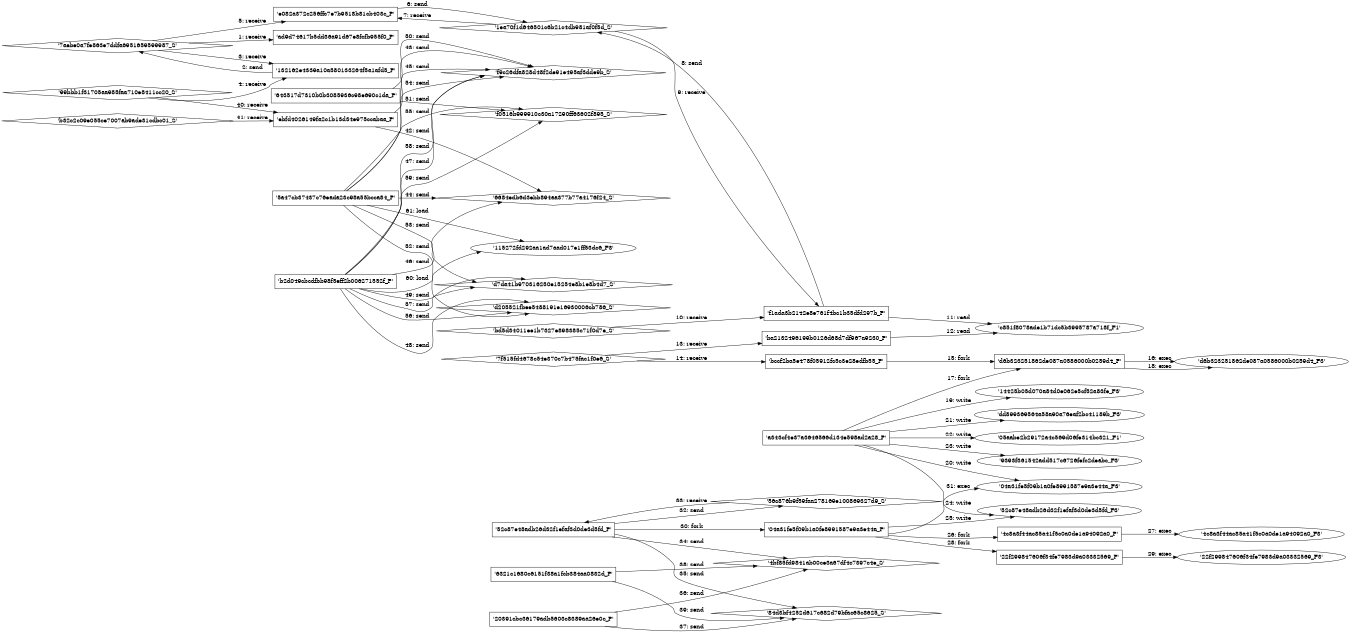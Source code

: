 digraph "D:\Learning\Paper\apt\基于CTI的攻击预警\Dataset\攻击图\ASGfromALLCTI\Threat Spotlight Spin to Win...Malware.dot" {
rankdir="LR"
size="9"
fixedsize="false"
splines="true"
nodesep=0.3
ranksep=0
fontsize=10
overlap="scalexy"
engine= "neato"
	"'ad9d74617b5dd36a91d67e8fcfb955f0_P'" [node_type=Process shape=box]
	"'7aebe0a7fe863e7ddfa6951659599987_S'" [node_type=Socket shape=diamond]
	"'7aebe0a7fe863e7ddfa6951659599987_S'" -> "'ad9d74617b5dd36a91d67e8fcfb955f0_P'" [label="1: receive"]
	"'7aebe0a7fe863e7ddfa6951659599987_S'" [node_type=Socket shape=diamond]
	"'132162e4339a10a580133264f5a1afd5_P'" [node_type=Process shape=box]
	"'132162e4339a10a580133264f5a1afd5_P'" -> "'7aebe0a7fe863e7ddfa6951659599987_S'" [label="2: send"]
	"'7aebe0a7fe863e7ddfa6951659599987_S'" -> "'132162e4339a10a580133264f5a1afd5_P'" [label="3: receive"]
	"'132162e4339a10a580133264f5a1afd5_P'" [node_type=Process shape=box]
	"'99bbb1f31705aa985faa710e8411cc20_S'" [node_type=Socket shape=diamond]
	"'99bbb1f31705aa985faa710e8411cc20_S'" -> "'132162e4339a10a580133264f5a1afd5_P'" [label="4: receive"]
	"'e082a372c256ffc7e7b9518b81cb403c_P'" [node_type=Process shape=box]
	"'7aebe0a7fe863e7ddfa6951659599987_S'" [node_type=Socket shape=diamond]
	"'7aebe0a7fe863e7ddfa6951659599987_S'" -> "'e082a372c256ffc7e7b9518b81cb403c_P'" [label="5: receive"]
	"'1ea70f1d646501c6b21c4db981af0f5d_S'" [node_type=Socket shape=diamond]
	"'e082a372c256ffc7e7b9518b81cb403c_P'" [node_type=Process shape=box]
	"'e082a372c256ffc7e7b9518b81cb403c_P'" -> "'1ea70f1d646501c6b21c4db981af0f5d_S'" [label="6: send"]
	"'1ea70f1d646501c6b21c4db981af0f5d_S'" -> "'e082a372c256ffc7e7b9518b81cb403c_P'" [label="7: receive"]
	"'1ea70f1d646501c6b21c4db981af0f5d_S'" [node_type=Socket shape=diamond]
	"'f1ada3b2142e8e761f4bc1b35dfd297b_P'" [node_type=Process shape=box]
	"'f1ada3b2142e8e761f4bc1b35dfd297b_P'" -> "'1ea70f1d646501c6b21c4db981af0f5d_S'" [label="8: send"]
	"'1ea70f1d646501c6b21c4db981af0f5d_S'" -> "'f1ada3b2142e8e761f4bc1b35dfd297b_P'" [label="9: receive"]
	"'f1ada3b2142e8e761f4bc1b35dfd297b_P'" [node_type=Process shape=box]
	"'bd5d34011ee1b7327e898385c71f0d7e_S'" [node_type=Socket shape=diamond]
	"'bd5d34011ee1b7327e898385c71f0d7e_S'" -> "'f1ada3b2142e8e761f4bc1b35dfd297b_P'" [label="10: receive"]
	"'c851f8078ade1b71dc5b3995787a718f_F1'" [node_type=file shape=ellipse]
	"'f1ada3b2142e8e761f4bc1b35dfd297b_P'" [node_type=Process shape=box]
	"'f1ada3b2142e8e761f4bc1b35dfd297b_P'" -> "'c851f8078ade1b71dc5b3995787a718f_F1'" [label="11: read"]
	"'c851f8078ade1b71dc5b3995787a718f_F1'" [node_type=file shape=ellipse]
	"'ba2132496199b0126d68d7df967a9230_P'" [node_type=Process shape=box]
	"'ba2132496199b0126d68d7df967a9230_P'" -> "'c851f8078ade1b71dc5b3995787a718f_F1'" [label="12: read"]
	"'ba2132496199b0126d68d7df967a9230_P'" [node_type=Process shape=box]
	"'7f515fd4678c54e370c7b475fac1f0e6_S'" [node_type=Socket shape=diamond]
	"'7f515fd4678c54e370c7b475fac1f0e6_S'" -> "'ba2132496199b0126d68d7df967a9230_P'" [label="13: receive"]
	"'bccf2ba5e478f05912fc5c3e28edfb55_P'" [node_type=Process shape=box]
	"'7f515fd4678c54e370c7b475fac1f0e6_S'" [node_type=Socket shape=diamond]
	"'7f515fd4678c54e370c7b475fac1f0e6_S'" -> "'bccf2ba5e478f05912fc5c3e28edfb55_P'" [label="14: receive"]
	"'bccf2ba5e478f05912fc5c3e28edfb55_P'" [node_type=Process shape=box]
	"'d6b323251862de087a0586000b0259d4_P'" [node_type=Process shape=box]
	"'bccf2ba5e478f05912fc5c3e28edfb55_P'" -> "'d6b323251862de087a0586000b0259d4_P'" [label="15: fork"]
	"'d6b323251862de087a0586000b0259d4_P'" [node_type=Process shape=box]
	"'d6b323251862de087a0586000b0259d4_F3'" [node_type=File shape=ellipse]
	"'d6b323251862de087a0586000b0259d4_P'" -> "'d6b323251862de087a0586000b0259d4_F3'" [label="16: exec"]
	"'a343cf4e37a3646566d134e598ad2a28_P'" [node_type=Process shape=box]
	"'d6b323251862de087a0586000b0259d4_P'" [node_type=Process shape=box]
	"'a343cf4e37a3646566d134e598ad2a28_P'" -> "'d6b323251862de087a0586000b0259d4_P'" [label="17: fork"]
	"'d6b323251862de087a0586000b0259d4_P'" [node_type=Process shape=box]
	"'d6b323251862de087a0586000b0259d4_F3'" [node_type=File shape=ellipse]
	"'d6b323251862de087a0586000b0259d4_P'" -> "'d6b323251862de087a0586000b0259d4_F3'" [label="18: exec"]
	"'14425b05d070a84d0e062e5cf52a83fe_F3'" [node_type=file shape=ellipse]
	"'a343cf4e37a3646566d134e598ad2a28_P'" [node_type=Process shape=box]
	"'a343cf4e37a3646566d134e598ad2a28_P'" -> "'14425b05d070a84d0e062e5cf52a83fe_F3'" [label="19: write"]
	"'04a31fe5f09b1a0fe8991587e9a3e44a_F3'" [node_type=file shape=ellipse]
	"'a343cf4e37a3646566d134e598ad2a28_P'" [node_type=Process shape=box]
	"'a343cf4e37a3646566d134e598ad2a28_P'" -> "'04a31fe5f09b1a0fe8991587e9a3e44a_F3'" [label="20: write"]
	"'dd899369564a58a90a76eaf2bc41189b_F3'" [node_type=file shape=ellipse]
	"'a343cf4e37a3646566d134e598ad2a28_P'" [node_type=Process shape=box]
	"'a343cf4e37a3646566d134e598ad2a28_P'" -> "'dd899369564a58a90a76eaf2bc41189b_F3'" [label="21: write"]
	"'05aabe2b29172a4c569d06fe314bc321_F1'" [node_type=file shape=ellipse]
	"'a343cf4e37a3646566d134e598ad2a28_P'" [node_type=Process shape=box]
	"'a343cf4e37a3646566d134e598ad2a28_P'" -> "'05aabe2b29172a4c569d06fe314bc321_F1'" [label="22: write"]
	"'9393f361542add517c6726fefc2deabc_F3'" [node_type=file shape=ellipse]
	"'a343cf4e37a3646566d134e598ad2a28_P'" [node_type=Process shape=box]
	"'a343cf4e37a3646566d134e598ad2a28_P'" -> "'9393f361542add517c6726fefc2deabc_F3'" [label="23: write"]
	"'52c87e48adb26d32f1efaf3d0de3d5fd_F3'" [node_type=file shape=ellipse]
	"'a343cf4e37a3646566d134e598ad2a28_P'" [node_type=Process shape=box]
	"'a343cf4e37a3646566d134e598ad2a28_P'" -> "'52c87e48adb26d32f1efaf3d0de3d5fd_F3'" [label="24: write"]
	"'52c87e48adb26d32f1efaf3d0de3d5fd_F3'" [node_type=file shape=ellipse]
	"'04a31fe5f09b1a0fe8991587e9a3e44a_P'" [node_type=Process shape=box]
	"'04a31fe5f09b1a0fe8991587e9a3e44a_P'" -> "'52c87e48adb26d32f1efaf3d0de3d5fd_F3'" [label="25: write"]
	"'04a31fe5f09b1a0fe8991587e9a3e44a_P'" [node_type=Process shape=box]
	"'4c8a3f44ac85a41f5c0a0de1a94092a0_P'" [node_type=Process shape=box]
	"'04a31fe5f09b1a0fe8991587e9a3e44a_P'" -> "'4c8a3f44ac85a41f5c0a0de1a94092a0_P'" [label="26: fork"]
	"'4c8a3f44ac85a41f5c0a0de1a94092a0_P'" [node_type=Process shape=box]
	"'4c8a3f44ac85a41f5c0a0de1a94092a0_F3'" [node_type=File shape=ellipse]
	"'4c8a3f44ac85a41f5c0a0de1a94092a0_P'" -> "'4c8a3f44ac85a41f5c0a0de1a94092a0_F3'" [label="27: exec"]
	"'04a31fe5f09b1a0fe8991587e9a3e44a_P'" [node_type=Process shape=box]
	"'22f299847606f34fe7983d9a03332569_P'" [node_type=Process shape=box]
	"'04a31fe5f09b1a0fe8991587e9a3e44a_P'" -> "'22f299847606f34fe7983d9a03332569_P'" [label="28: fork"]
	"'22f299847606f34fe7983d9a03332569_P'" [node_type=Process shape=box]
	"'22f299847606f34fe7983d9a03332569_F3'" [node_type=File shape=ellipse]
	"'22f299847606f34fe7983d9a03332569_P'" -> "'22f299847606f34fe7983d9a03332569_F3'" [label="29: exec"]
	"'52c87e48adb26d32f1efaf3d0de3d5fd_P'" [node_type=Process shape=box]
	"'04a31fe5f09b1a0fe8991587e9a3e44a_P'" [node_type=Process shape=box]
	"'52c87e48adb26d32f1efaf3d0de3d5fd_P'" -> "'04a31fe5f09b1a0fe8991587e9a3e44a_P'" [label="30: fork"]
	"'04a31fe5f09b1a0fe8991587e9a3e44a_P'" [node_type=Process shape=box]
	"'04a31fe5f09b1a0fe8991587e9a3e44a_F3'" [node_type=File shape=ellipse]
	"'04a31fe5f09b1a0fe8991587e9a3e44a_P'" -> "'04a31fe5f09b1a0fe8991587e9a3e44a_F3'" [label="31: exec"]
	"'56c876b9f59faa278169e100869327d9_S'" [node_type=Socket shape=diamond]
	"'52c87e48adb26d32f1efaf3d0de3d5fd_P'" [node_type=Process shape=box]
	"'52c87e48adb26d32f1efaf3d0de3d5fd_P'" -> "'56c876b9f59faa278169e100869327d9_S'" [label="32: send"]
	"'56c876b9f59faa278169e100869327d9_S'" -> "'52c87e48adb26d32f1efaf3d0de3d5fd_P'" [label="33: receive"]
	"'4bf85fd9841ab00ce3a67df4c7397c4e_S'" [node_type=Socket shape=diamond]
	"'52c87e48adb26d32f1efaf3d0de3d5fd_P'" [node_type=Process shape=box]
	"'52c87e48adb26d32f1efaf3d0de3d5fd_P'" -> "'4bf85fd9841ab00ce3a67df4c7397c4e_S'" [label="34: send"]
	"'84d3bf4252d617c682d79bfac65c8625_S'" [node_type=Socket shape=diamond]
	"'52c87e48adb26d32f1efaf3d0de3d5fd_P'" [node_type=Process shape=box]
	"'52c87e48adb26d32f1efaf3d0de3d5fd_P'" -> "'84d3bf4252d617c682d79bfac65c8625_S'" [label="35: send"]
	"'4bf85fd9841ab00ce3a67df4c7397c4e_S'" [node_type=Socket shape=diamond]
	"'20391cbc36179adb5603c8389aa26e0c_P'" [node_type=Process shape=box]
	"'20391cbc36179adb5603c8389aa26e0c_P'" -> "'4bf85fd9841ab00ce3a67df4c7397c4e_S'" [label="36: send"]
	"'84d3bf4252d617c682d79bfac65c8625_S'" [node_type=Socket shape=diamond]
	"'20391cbc36179adb5603c8389aa26e0c_P'" [node_type=Process shape=box]
	"'20391cbc36179adb5603c8389aa26e0c_P'" -> "'84d3bf4252d617c682d79bfac65c8625_S'" [label="37: send"]
	"'4bf85fd9841ab00ce3a67df4c7397c4e_S'" [node_type=Socket shape=diamond]
	"'6321c1680c6151f38a1fcb384aa0832d_P'" [node_type=Process shape=box]
	"'6321c1680c6151f38a1fcb384aa0832d_P'" -> "'4bf85fd9841ab00ce3a67df4c7397c4e_S'" [label="38: send"]
	"'84d3bf4252d617c682d79bfac65c8625_S'" [node_type=Socket shape=diamond]
	"'6321c1680c6151f38a1fcb384aa0832d_P'" [node_type=Process shape=box]
	"'6321c1680c6151f38a1fcb384aa0832d_P'" -> "'84d3bf4252d617c682d79bfac65c8625_S'" [label="39: send"]
	"'ebfd4026149fa2c1b13d34e975ccabaa_P'" [node_type=Process shape=box]
	"'99bbb1f31705aa985faa710e8411cc20_S'" [node_type=Socket shape=diamond]
	"'99bbb1f31705aa985faa710e8411cc20_S'" -> "'ebfd4026149fa2c1b13d34e975ccabaa_P'" [label="40: receive"]
	"'ebfd4026149fa2c1b13d34e975ccabaa_P'" [node_type=Process shape=box]
	"'b32c2c09e055ce7007ab9ade31cdbc01_S'" [node_type=Socket shape=diamond]
	"'b32c2c09e055ce7007ab9ade31cdbc01_S'" -> "'ebfd4026149fa2c1b13d34e975ccabaa_P'" [label="41: receive"]
	"'6684edb6d3ebb894aa377b77a4176f24_S'" [node_type=Socket shape=diamond]
	"'ebfd4026149fa2c1b13d34e975ccabaa_P'" [node_type=Process shape=box]
	"'ebfd4026149fa2c1b13d34e975ccabaa_P'" -> "'6684edb6d3ebb894aa377b77a4176f24_S'" [label="42: send"]
	"'f9c26dfa828d48f2de91e495af3dde9b_S'" [node_type=Socket shape=diamond]
	"'ebfd4026149fa2c1b13d34e975ccabaa_P'" [node_type=Process shape=box]
	"'ebfd4026149fa2c1b13d34e975ccabaa_P'" -> "'f9c26dfa828d48f2de91e495af3dde9b_S'" [label="43: send"]
	"'6684edb6d3ebb894aa377b77a4176f24_S'" [node_type=Socket shape=diamond]
	"'5a47cb37437c76eada23c98a55bcca84_P'" [node_type=Process shape=box]
	"'5a47cb37437c76eada23c98a55bcca84_P'" -> "'6684edb6d3ebb894aa377b77a4176f24_S'" [label="44: send"]
	"'f9c26dfa828d48f2de91e495af3dde9b_S'" [node_type=Socket shape=diamond]
	"'5a47cb37437c76eada23c98a55bcca84_P'" [node_type=Process shape=box]
	"'5a47cb37437c76eada23c98a55bcca84_P'" -> "'f9c26dfa828d48f2de91e495af3dde9b_S'" [label="45: send"]
	"'6684edb6d3ebb894aa377b77a4176f24_S'" [node_type=Socket shape=diamond]
	"'b2d049cbcdfbb98f5eff2b006271552f_P'" [node_type=Process shape=box]
	"'b2d049cbcdfbb98f5eff2b006271552f_P'" -> "'6684edb6d3ebb894aa377b77a4176f24_S'" [label="46: send"]
	"'f9c26dfa828d48f2de91e495af3dde9b_S'" [node_type=Socket shape=diamond]
	"'b2d049cbcdfbb98f5eff2b006271552f_P'" [node_type=Process shape=box]
	"'b2d049cbcdfbb98f5eff2b006271552f_P'" -> "'f9c26dfa828d48f2de91e495af3dde9b_S'" [label="47: send"]
	"'d205521fbee5488191e16930006cb786_S'" [node_type=Socket shape=diamond]
	"'b2d049cbcdfbb98f5eff2b006271552f_P'" [node_type=Process shape=box]
	"'b2d049cbcdfbb98f5eff2b006271552f_P'" -> "'d205521fbee5488191e16930006cb786_S'" [label="48: send"]
	"'d7da41b970316250e15254e8b1e8b4d7_S'" [node_type=Socket shape=diamond]
	"'b2d049cbcdfbb98f5eff2b006271552f_P'" [node_type=Process shape=box]
	"'b2d049cbcdfbb98f5eff2b006271552f_P'" -> "'d7da41b970316250e15254e8b1e8b4d7_S'" [label="49: send"]
	"'f9c26dfa828d48f2de91e495af3dde9b_S'" [node_type=Socket shape=diamond]
	"'643517d7310b0b3085936c98e690c1da_P'" [node_type=Process shape=box]
	"'643517d7310b0b3085936c98e690c1da_P'" -> "'f9c26dfa828d48f2de91e495af3dde9b_S'" [label="50: send"]
	"'f0516b999910c30a17290ff63602f895_S'" [node_type=Socket shape=diamond]
	"'643517d7310b0b3085936c98e690c1da_P'" [node_type=Process shape=box]
	"'643517d7310b0b3085936c98e690c1da_P'" -> "'f0516b999910c30a17290ff63602f895_S'" [label="51: send"]
	"'d205521fbee5488191e16930006cb786_S'" [node_type=Socket shape=diamond]
	"'5a47cb37437c76eada23c98a55bcca84_P'" [node_type=Process shape=box]
	"'5a47cb37437c76eada23c98a55bcca84_P'" -> "'d205521fbee5488191e16930006cb786_S'" [label="52: send"]
	"'d7da41b970316250e15254e8b1e8b4d7_S'" [node_type=Socket shape=diamond]
	"'5a47cb37437c76eada23c98a55bcca84_P'" [node_type=Process shape=box]
	"'5a47cb37437c76eada23c98a55bcca84_P'" -> "'d7da41b970316250e15254e8b1e8b4d7_S'" [label="53: send"]
	"'f9c26dfa828d48f2de91e495af3dde9b_S'" [node_type=Socket shape=diamond]
	"'5a47cb37437c76eada23c98a55bcca84_P'" [node_type=Process shape=box]
	"'5a47cb37437c76eada23c98a55bcca84_P'" -> "'f9c26dfa828d48f2de91e495af3dde9b_S'" [label="54: send"]
	"'f0516b999910c30a17290ff63602f895_S'" [node_type=Socket shape=diamond]
	"'5a47cb37437c76eada23c98a55bcca84_P'" [node_type=Process shape=box]
	"'5a47cb37437c76eada23c98a55bcca84_P'" -> "'f0516b999910c30a17290ff63602f895_S'" [label="55: send"]
	"'d205521fbee5488191e16930006cb786_S'" [node_type=Socket shape=diamond]
	"'b2d049cbcdfbb98f5eff2b006271552f_P'" [node_type=Process shape=box]
	"'b2d049cbcdfbb98f5eff2b006271552f_P'" -> "'d205521fbee5488191e16930006cb786_S'" [label="56: send"]
	"'d7da41b970316250e15254e8b1e8b4d7_S'" [node_type=Socket shape=diamond]
	"'b2d049cbcdfbb98f5eff2b006271552f_P'" [node_type=Process shape=box]
	"'b2d049cbcdfbb98f5eff2b006271552f_P'" -> "'d7da41b970316250e15254e8b1e8b4d7_S'" [label="57: send"]
	"'f9c26dfa828d48f2de91e495af3dde9b_S'" [node_type=Socket shape=diamond]
	"'b2d049cbcdfbb98f5eff2b006271552f_P'" [node_type=Process shape=box]
	"'b2d049cbcdfbb98f5eff2b006271552f_P'" -> "'f9c26dfa828d48f2de91e495af3dde9b_S'" [label="58: send"]
	"'f0516b999910c30a17290ff63602f895_S'" [node_type=Socket shape=diamond]
	"'b2d049cbcdfbb98f5eff2b006271552f_P'" [node_type=Process shape=box]
	"'b2d049cbcdfbb98f5eff2b006271552f_P'" -> "'f0516b999910c30a17290ff63602f895_S'" [label="59: send"]
	"'115272fd292aa1ad7aad017e1ff53dc6_F3'" [node_type=file shape=ellipse]
	"'b2d049cbcdfbb98f5eff2b006271552f_P'" [node_type=Process shape=box]
	"'b2d049cbcdfbb98f5eff2b006271552f_P'" -> "'115272fd292aa1ad7aad017e1ff53dc6_F3'" [label="60: load"]
	"'115272fd292aa1ad7aad017e1ff53dc6_F3'" [node_type=file shape=ellipse]
	"'5a47cb37437c76eada23c98a55bcca84_P'" [node_type=Process shape=box]
	"'5a47cb37437c76eada23c98a55bcca84_P'" -> "'115272fd292aa1ad7aad017e1ff53dc6_F3'" [label="61: load"]
}
